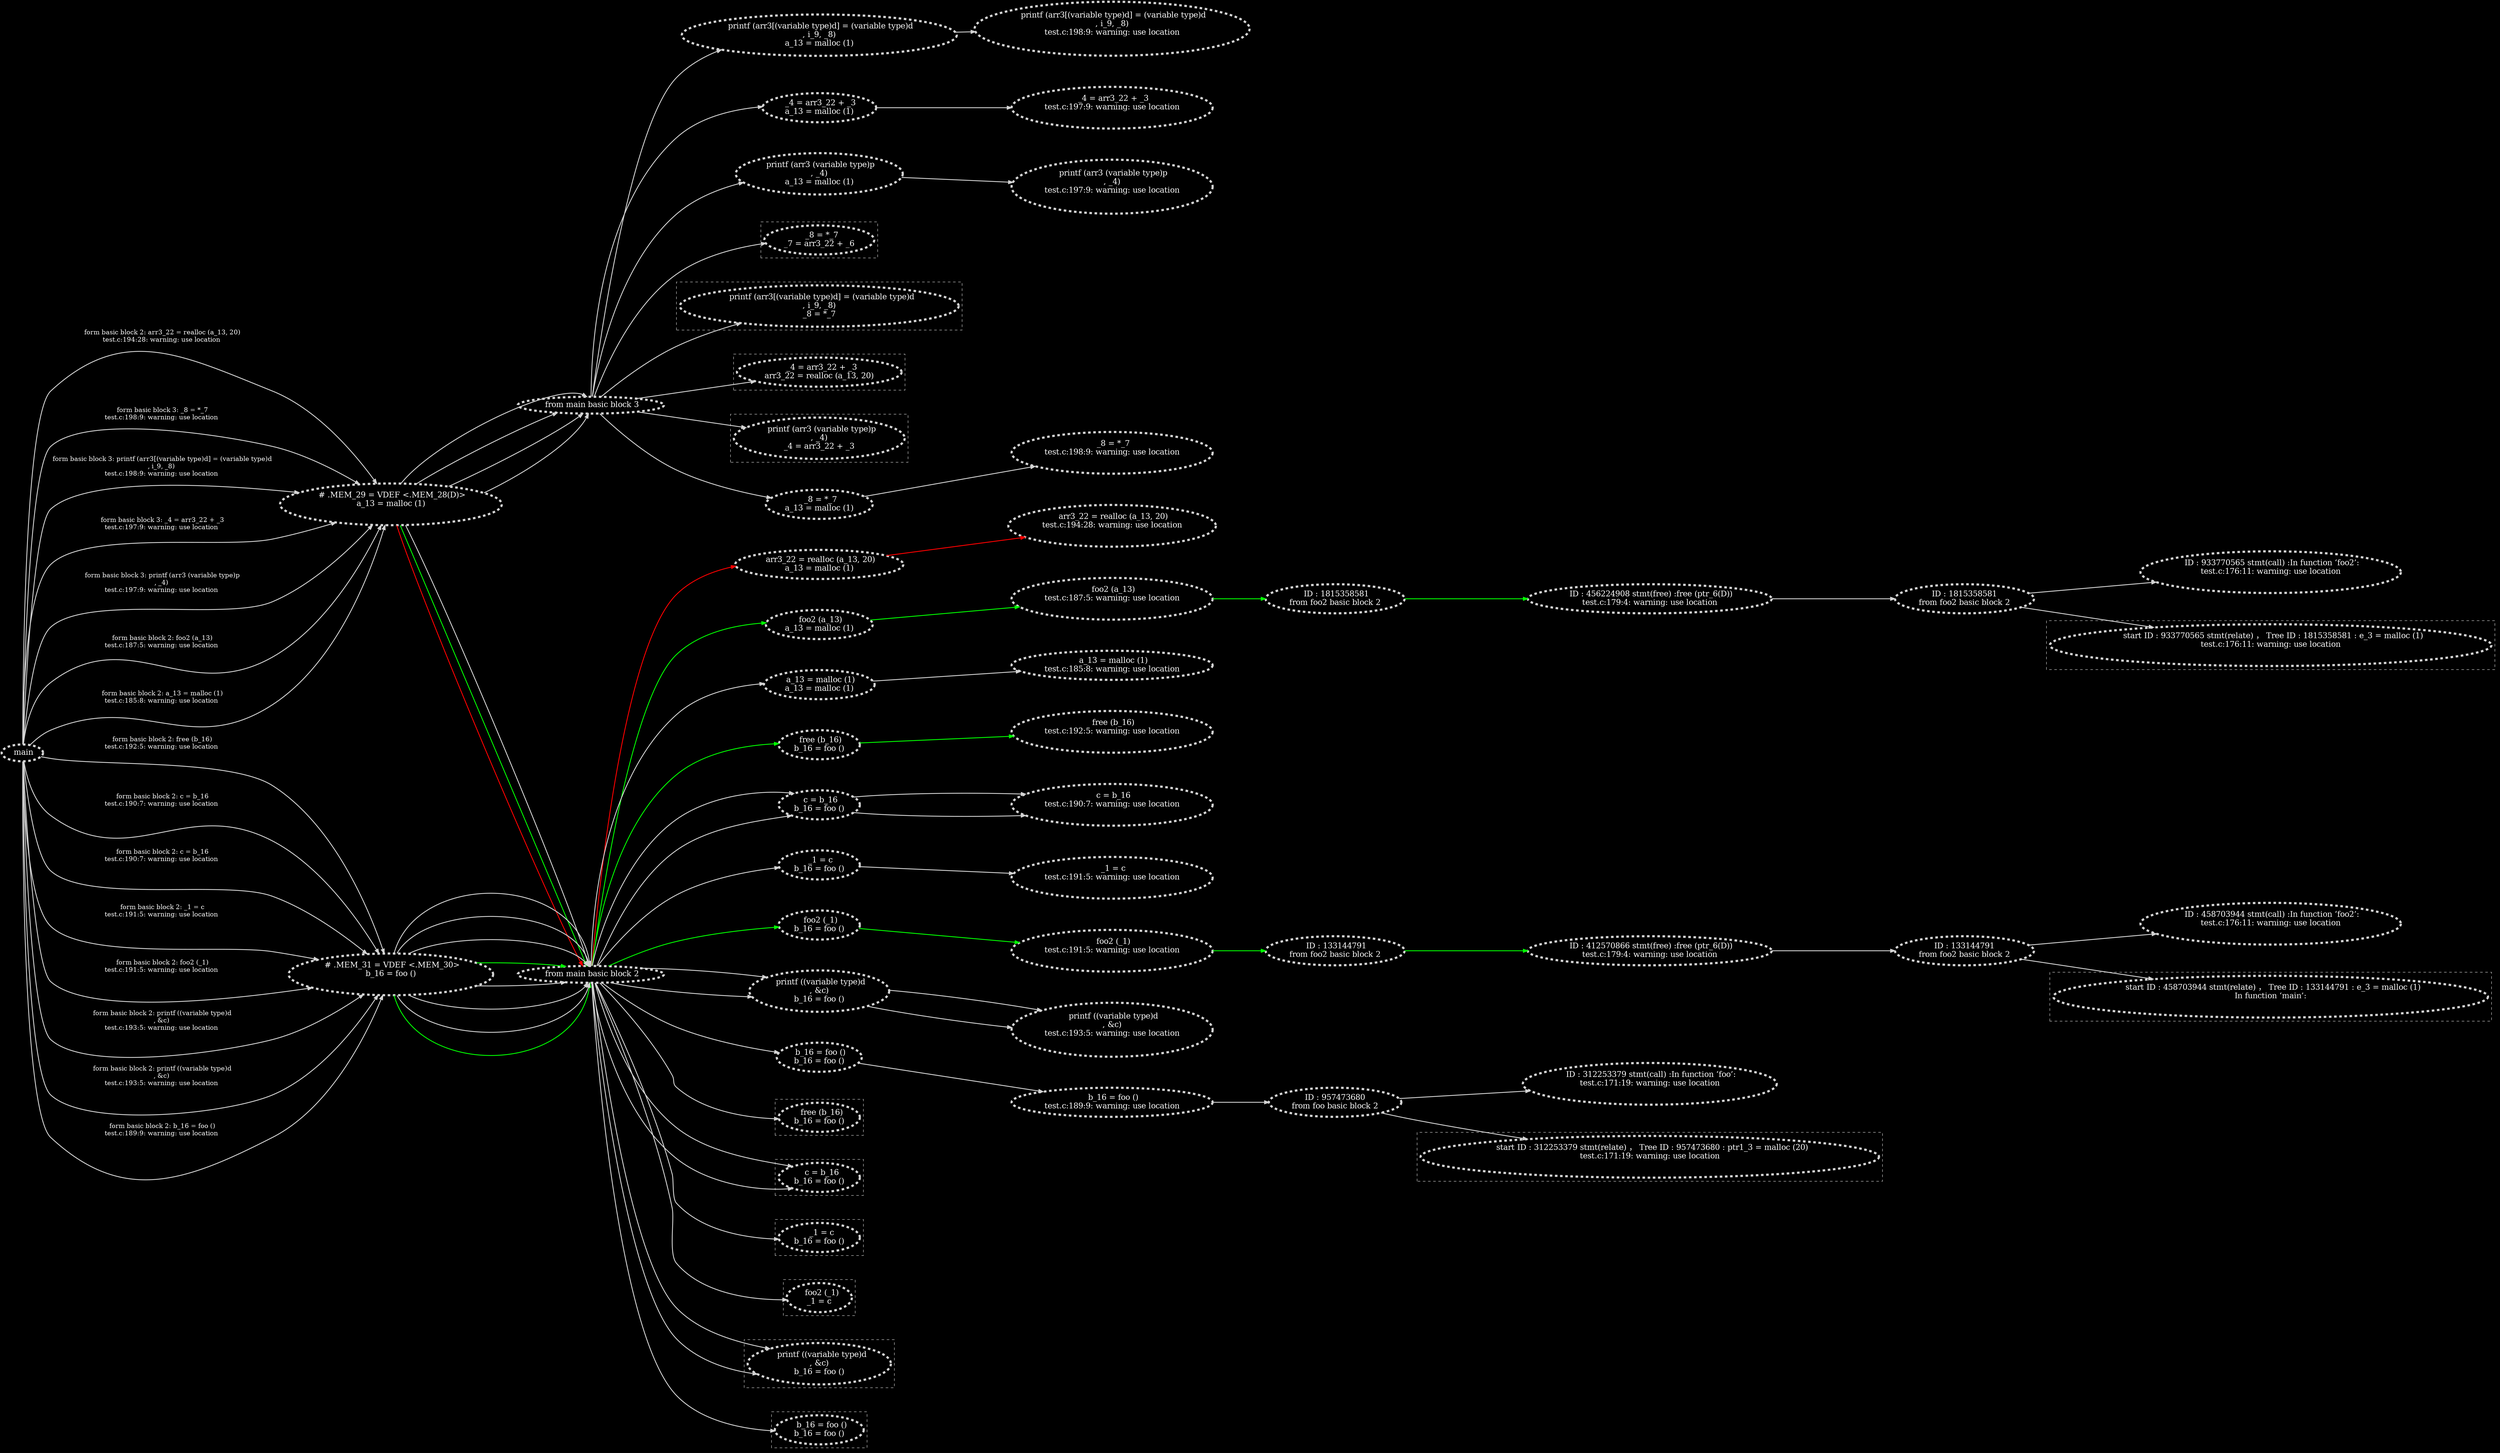 digraph {   graph [bgcolor=black];node [fillcolor=black color=lightgray  penwidth=5   fontsize = 18 fontcolor=white  style="filled,dashed"]; edge [color=lightgray penwidth=2  ]; constraint=false ;rankdir = LR; rank=same; nodesep=1.0; 


" main
"->


" # .MEM_29 = VDEF <.MEM_28(D)>
a_13 = malloc (1)

"

[fontsize = 15 fontcolor=white;label=" form basic block 2: arr3_22 = realloc (a_13, 20)
test.c:194:28: warning: use location

" ]

" # .MEM_29 = VDEF <.MEM_28(D)>
a_13 = malloc (1)

"->

" from main basic block 2"

->" arr3_22 = realloc (a_13, 20)
a_13 = malloc (1)
"

->" arr3_22 = realloc (a_13, 20)
test.c:194:28: warning: use location

"

[color="red" ]


" main
"->


" # .MEM_29 = VDEF <.MEM_28(D)>
a_13 = malloc (1)

"

[fontsize = 15 fontcolor=white;label=" form basic block 3: _8 = *_7
test.c:198:9: warning: use location

" ]

" # .MEM_29 = VDEF <.MEM_28(D)>
a_13 = malloc (1)

"->

" from main basic block 3"

->" _8 = *_7
a_13 = malloc (1)
"

->" _8 = *_7
test.c:198:9: warning: use location

"


" main
"->


" # .MEM_29 = VDEF <.MEM_28(D)>
a_13 = malloc (1)

"

[fontsize = 15 fontcolor=white;label=" form basic block 3: printf (arr3[(variable type)d] = (variable type)d
, i_9, _8)
test.c:198:9: warning: use location

" ]

" # .MEM_29 = VDEF <.MEM_28(D)>
a_13 = malloc (1)

"->

" from main basic block 3"

->" printf (arr3[(variable type)d] = (variable type)d
, i_9, _8)
a_13 = malloc (1)
"

->" printf (arr3[(variable type)d] = (variable type)d
, i_9, _8)
test.c:198:9: warning: use location

"


" main
"->


" # .MEM_29 = VDEF <.MEM_28(D)>
a_13 = malloc (1)

"

[fontsize = 15 fontcolor=white;label=" form basic block 3: _4 = arr3_22 + _3
test.c:197:9: warning: use location

" ]

" # .MEM_29 = VDEF <.MEM_28(D)>
a_13 = malloc (1)

"->

" from main basic block 3"

->" _4 = arr3_22 + _3
a_13 = malloc (1)
"

->" _4 = arr3_22 + _3
test.c:197:9: warning: use location

"


" main
"->


" # .MEM_29 = VDEF <.MEM_28(D)>
a_13 = malloc (1)

"

[fontsize = 15 fontcolor=white;label=" form basic block 3: printf (arr3 (variable type)p
, _4)
test.c:197:9: warning: use location

" ]

" # .MEM_29 = VDEF <.MEM_28(D)>
a_13 = malloc (1)

"->

" from main basic block 3"

->" printf (arr3 (variable type)p
, _4)
a_13 = malloc (1)
"

->" printf (arr3 (variable type)p
, _4)
test.c:197:9: warning: use location

"


" main
"->


" # .MEM_29 = VDEF <.MEM_28(D)>
a_13 = malloc (1)

"

[fontsize = 15 fontcolor=white;label=" form basic block 2: foo2 (a_13)
test.c:187:5: warning: use location

" ]

" # .MEM_29 = VDEF <.MEM_28(D)>
a_13 = malloc (1)

"->

" from main basic block 2"

->" foo2 (a_13)
a_13 = malloc (1)
"

->" foo2 (a_13)
test.c:187:5: warning: use location

"


->" ID : 1815358581
from foo2 basic block 2"->

" ID : 456224908 stmt(free) :free (ptr_6(D))
test.c:179:4: warning: use location
"

[color="green" ]

" ID : 456224908 stmt(free) :free (ptr_6(D))
test.c:179:4: warning: use location
"


->"ID : 1815358581
from foo2 basic block 2"->


" ID : 933770565 stmt(call) :In function ‘foo2’:
test.c:176:11: warning: use location

"


" main
"->


" # .MEM_29 = VDEF <.MEM_28(D)>
a_13 = malloc (1)

"

[fontsize = 15 fontcolor=white;label=" form basic block 2: a_13 = malloc (1)
test.c:185:8: warning: use location
" ]

" # .MEM_29 = VDEF <.MEM_28(D)>
a_13 = malloc (1)

"->

" from main basic block 2"

->" a_13 = malloc (1)
a_13 = malloc (1)
"

->" a_13 = malloc (1)
test.c:185:8: warning: use location
"


" from main basic block 3"

->subgraph cluster_1163430753 { color=lightgrey; style ="dashed";"  _8 = *_7
_7 = arr3_22 + _6
";}

" from main basic block 3"

->subgraph cluster_422815432 { color=lightgrey; style ="dashed";"  printf (arr3[(variable type)d] = (variable type)d
, i_9, _8)
_8 = *_7
";}

" from main basic block 3"

->subgraph cluster_1564637821 { color=lightgrey; style ="dashed";"  _4 = arr3_22 + _3
arr3_22 = realloc (a_13, 20)
";}

" from main basic block 3"

->subgraph cluster_2041319559 { color=lightgrey; style ="dashed";"  printf (arr3 (variable type)p
, _4)
_4 = arr3_22 + _3
";}

"ID : 1815358581
from foo2 basic block 2"->

subgraph cluster_2116309457 { color=lightgrey; style ="dashed";"  start ID : 933770565 stmt(relate) ， Tree ID : 1815358581 : e_3 = malloc (1)
test.c:176:11: warning: use location

";}



 




" main
"->


" # .MEM_31 = VDEF <.MEM_30>
b_16 = foo ()

"

[fontsize = 15 fontcolor=white;label=" form basic block 2: free (b_16)
test.c:192:5: warning: use location

" ]

" # .MEM_31 = VDEF <.MEM_30>
b_16 = foo ()

"->

" from main basic block 2"

->" free (b_16)
b_16 = foo ()
"

->" free (b_16)
test.c:192:5: warning: use location

"

[color="green" ]


" main
"->


" # .MEM_31 = VDEF <.MEM_30>
b_16 = foo ()

"

[fontsize = 15 fontcolor=white;label=" form basic block 2: c = b_16
test.c:190:7: warning: use location

" ]

" # .MEM_31 = VDEF <.MEM_30>
b_16 = foo ()

"->

" from main basic block 2"

->" c = b_16
b_16 = foo ()
"

->" c = b_16
test.c:190:7: warning: use location

"


" main
"->


" # .MEM_31 = VDEF <.MEM_30>
b_16 = foo ()

"

[fontsize = 15 fontcolor=white;label=" form basic block 2: c = b_16
test.c:190:7: warning: use location

" ]

" # .MEM_31 = VDEF <.MEM_30>
b_16 = foo ()

"->

" from main basic block 2"

->" c = b_16
b_16 = foo ()
"

->" c = b_16
test.c:190:7: warning: use location

"


" main
"->


" # .MEM_31 = VDEF <.MEM_30>
b_16 = foo ()

"

[fontsize = 15 fontcolor=white;label=" form basic block 2: _1 = c
test.c:191:5: warning: use location

" ]

" # .MEM_31 = VDEF <.MEM_30>
b_16 = foo ()

"->

" from main basic block 2"

->" _1 = c
b_16 = foo ()
"

->" _1 = c
test.c:191:5: warning: use location

"


" main
"->


" # .MEM_31 = VDEF <.MEM_30>
b_16 = foo ()

"

[fontsize = 15 fontcolor=white;label=" form basic block 2: foo2 (_1)
test.c:191:5: warning: use location

" ]

" # .MEM_31 = VDEF <.MEM_30>
b_16 = foo ()

"->

" from main basic block 2"

->" foo2 (_1)
b_16 = foo ()
"

->" foo2 (_1)
test.c:191:5: warning: use location

"


->" ID : 133144791
from foo2 basic block 2"->

" ID : 412570866 stmt(free) :free (ptr_6(D))
test.c:179:4: warning: use location
"

[color="green" ]

" ID : 412570866 stmt(free) :free (ptr_6(D))
test.c:179:4: warning: use location
"


->"ID : 133144791
from foo2 basic block 2"->


" ID : 458703944 stmt(call) :In function ‘foo2’:
test.c:176:11: warning: use location

"


" main
"->


" # .MEM_31 = VDEF <.MEM_30>
b_16 = foo ()

"

[fontsize = 15 fontcolor=white;label=" form basic block 2: printf ((variable type)d
, &c)
test.c:193:5: warning: use location

" ]

" # .MEM_31 = VDEF <.MEM_30>
b_16 = foo ()

"->

" from main basic block 2"

->" printf ((variable type)d
, &c)
b_16 = foo ()
"

->" printf ((variable type)d
, &c)
test.c:193:5: warning: use location

"


" main
"->


" # .MEM_31 = VDEF <.MEM_30>
b_16 = foo ()

"

[fontsize = 15 fontcolor=white;label=" form basic block 2: printf ((variable type)d
, &c)
test.c:193:5: warning: use location

" ]

" # .MEM_31 = VDEF <.MEM_30>
b_16 = foo ()

"->

" from main basic block 2"

->" printf ((variable type)d
, &c)
b_16 = foo ()
"

->" printf ((variable type)d
, &c)
test.c:193:5: warning: use location

"


" main
"->


" # .MEM_31 = VDEF <.MEM_30>
b_16 = foo ()

"

[fontsize = 15 fontcolor=white;label=" form basic block 2: b_16 = foo ()
test.c:189:9: warning: use location
" ]

" # .MEM_31 = VDEF <.MEM_30>
b_16 = foo ()

"->

" from main basic block 2"

->" b_16 = foo ()
b_16 = foo ()
"

->" b_16 = foo ()
test.c:189:9: warning: use location
"


->"ID : 957473680
from foo basic block 2"->


" ID : 312253379 stmt(call) :In function ‘foo’:
test.c:171:19: warning: use location

"


" from main basic block 2"

->subgraph cluster_1455687449 { color=lightgrey; style ="dashed";"  free (b_16)
b_16 = foo ()
";}

" from main basic block 2"

->subgraph cluster_114971461 { color=lightgrey; style ="dashed";"  c = b_16
b_16 = foo ()
";}

" from main basic block 2"

->subgraph cluster_1598029618 { color=lightgrey; style ="dashed";"  c = b_16
b_16 = foo ()
";}

" from main basic block 2"

->subgraph cluster_93652280 { color=lightgrey; style ="dashed";"  _1 = c
b_16 = foo ()
";}

" from main basic block 2"

->subgraph cluster_911795575 { color=lightgrey; style ="dashed";"  foo2 (_1)
_1 = c
";}

" from main basic block 2"

->subgraph cluster_1293206544 { color=lightgrey; style ="dashed";"  printf ((variable type)d
, &c)
b_16 = foo ()
";}

" from main basic block 2"

->subgraph cluster_1206994832 { color=lightgrey; style ="dashed";"  printf ((variable type)d
, &c)
b_16 = foo ()
";}

" from main basic block 2"

->subgraph cluster_697446059 { color=lightgrey; style ="dashed";"  b_16 = foo ()
b_16 = foo ()
";}

"ID : 133144791
from foo2 basic block 2"->

subgraph cluster_1184931454 { color=lightgrey; style ="dashed";"  start ID : 458703944 stmt(relate) ， Tree ID : 133144791 : e_3 = malloc (1)
In function ‘main’:

";}

"ID : 957473680
from foo basic block 2"->

subgraph cluster_1455686523 { color=lightgrey; style ="dashed";"  start ID : 312253379 stmt(relate) ， Tree ID : 957473680 : ptr1_3 = malloc (20)
test.c:171:19: warning: use location

";}



  }
